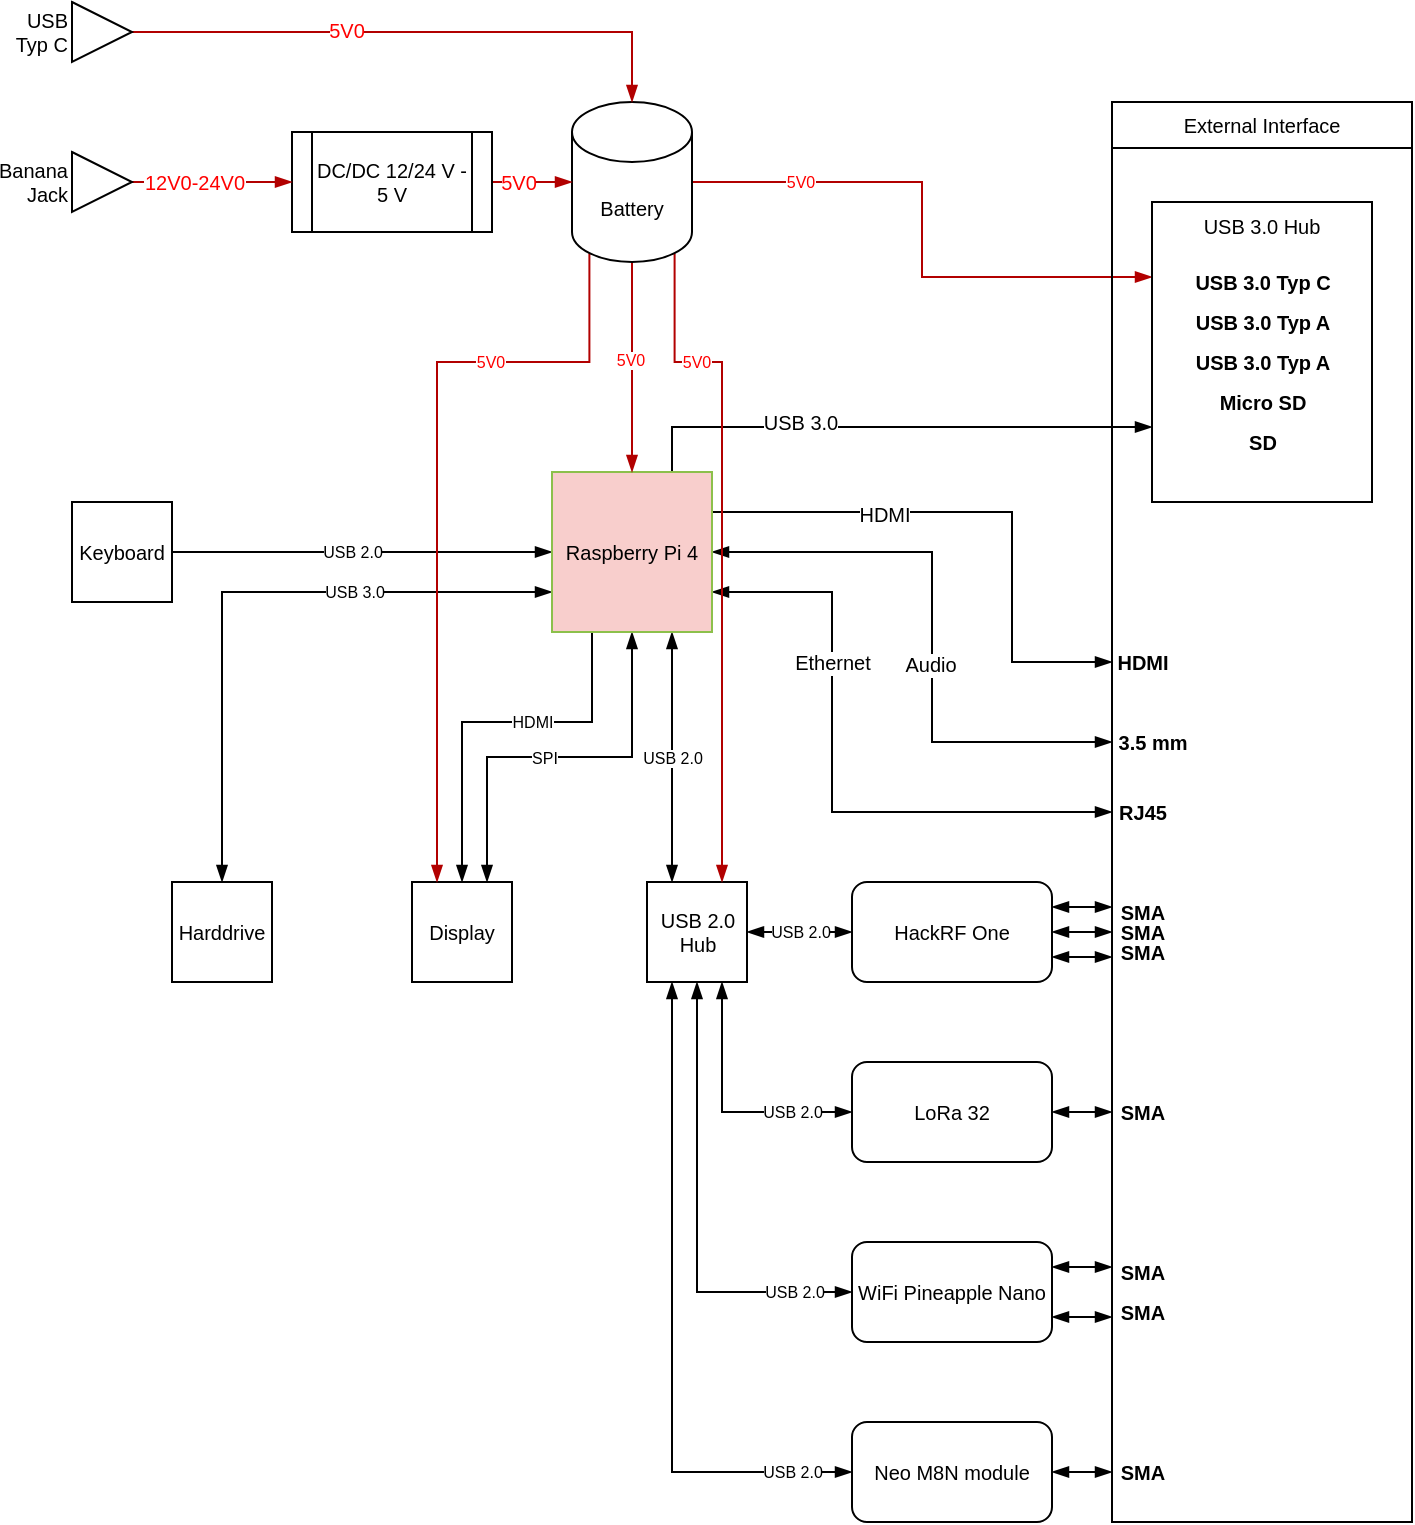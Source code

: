 <mxfile version="15.8.7" type="device"><diagram id="idg4CoNhg1AY9MbE_H4K" name="Seite-1"><mxGraphModel dx="920" dy="952" grid="1" gridSize="10" guides="1" tooltips="1" connect="1" arrows="1" fold="1" page="1" pageScale="1" pageWidth="827" pageHeight="1169" math="0" shadow="0"><root><mxCell id="0"/><mxCell id="1" parent="0"/><mxCell id="Ygw-8lBRBnuSdd4zqeo8-37" style="edgeStyle=orthogonalEdgeStyle;rounded=0;orthogonalLoop=1;jettySize=auto;html=1;exitX=0;exitY=0.75;exitDx=0;exitDy=0;entryX=0.5;entryY=0;entryDx=0;entryDy=0;fontSize=8;startArrow=blockThin;startFill=1;endArrow=blockThin;endFill=1;" edge="1" parent="1" source="Ygw-8lBRBnuSdd4zqeo8-1" target="Ygw-8lBRBnuSdd4zqeo8-17"><mxGeometry relative="1" as="geometry"/></mxCell><mxCell id="Ygw-8lBRBnuSdd4zqeo8-40" value="USB 3.0" style="edgeLabel;html=1;align=center;verticalAlign=middle;resizable=0;points=[];fontSize=8;" vertex="1" connectable="0" parent="Ygw-8lBRBnuSdd4zqeo8-37"><mxGeometry x="-0.383" relative="1" as="geometry"><mxPoint x="-4" as="offset"/></mxGeometry></mxCell><mxCell id="Ygw-8lBRBnuSdd4zqeo8-38" style="edgeStyle=orthogonalEdgeStyle;rounded=0;orthogonalLoop=1;jettySize=auto;html=1;exitX=0;exitY=0.5;exitDx=0;exitDy=0;entryX=1;entryY=0.5;entryDx=0;entryDy=0;fontSize=8;startArrow=blockThin;startFill=1;endArrow=none;endFill=0;" edge="1" parent="1" source="Ygw-8lBRBnuSdd4zqeo8-1" target="Ygw-8lBRBnuSdd4zqeo8-11"><mxGeometry relative="1" as="geometry"/></mxCell><mxCell id="Ygw-8lBRBnuSdd4zqeo8-39" value="USB 2.0" style="edgeLabel;html=1;align=center;verticalAlign=middle;resizable=0;points=[];fontSize=8;" vertex="1" connectable="0" parent="Ygw-8lBRBnuSdd4zqeo8-38"><mxGeometry x="-0.101" relative="1" as="geometry"><mxPoint x="-15" as="offset"/></mxGeometry></mxCell><mxCell id="Ygw-8lBRBnuSdd4zqeo8-43" style="edgeStyle=orthogonalEdgeStyle;rounded=0;orthogonalLoop=1;jettySize=auto;html=1;exitX=0.5;exitY=1;exitDx=0;exitDy=0;entryX=0.75;entryY=0;entryDx=0;entryDy=0;fontSize=8;startArrow=blockThin;startFill=1;endArrow=blockThin;endFill=1;" edge="1" parent="1" source="Ygw-8lBRBnuSdd4zqeo8-1" target="Ygw-8lBRBnuSdd4zqeo8-2"><mxGeometry relative="1" as="geometry"/></mxCell><mxCell id="Ygw-8lBRBnuSdd4zqeo8-45" value="SPI" style="edgeLabel;html=1;align=center;verticalAlign=middle;resizable=0;points=[];fontSize=8;" vertex="1" connectable="0" parent="Ygw-8lBRBnuSdd4zqeo8-43"><mxGeometry x="0.078" relative="1" as="geometry"><mxPoint as="offset"/></mxGeometry></mxCell><mxCell id="Ygw-8lBRBnuSdd4zqeo8-44" value="HDMI" style="edgeStyle=orthogonalEdgeStyle;rounded=0;orthogonalLoop=1;jettySize=auto;html=1;exitX=0.25;exitY=1;exitDx=0;exitDy=0;entryX=0.5;entryY=0;entryDx=0;entryDy=0;fontSize=8;startArrow=none;startFill=0;endArrow=blockThin;endFill=1;" edge="1" parent="1" source="Ygw-8lBRBnuSdd4zqeo8-1" target="Ygw-8lBRBnuSdd4zqeo8-2"><mxGeometry x="-0.21" relative="1" as="geometry"><Array as="points"><mxPoint x="330" y="380"/><mxPoint x="265" y="380"/></Array><mxPoint as="offset"/></mxGeometry></mxCell><mxCell id="Ygw-8lBRBnuSdd4zqeo8-56" value="&lt;span style=&quot;color: rgb(0 , 0 , 0) ; font-family: &amp;#34;helvetica&amp;#34; ; font-size: 8px ; font-style: normal ; font-weight: 400 ; letter-spacing: normal ; text-align: center ; text-indent: 0px ; text-transform: none ; word-spacing: 0px ; background-color: rgb(255 , 255 , 255) ; display: inline ; float: none&quot;&gt;USB 2.0&lt;/span&gt;" style="edgeStyle=orthogonalEdgeStyle;rounded=0;orthogonalLoop=1;jettySize=auto;html=1;exitX=0.75;exitY=1;exitDx=0;exitDy=0;entryX=0.25;entryY=0;entryDx=0;entryDy=0;fontSize=8;startArrow=blockThin;startFill=1;endArrow=blockThin;endFill=1;" edge="1" parent="1" source="Ygw-8lBRBnuSdd4zqeo8-1" target="Ygw-8lBRBnuSdd4zqeo8-4"><mxGeometry relative="1" as="geometry"/></mxCell><mxCell id="Ygw-8lBRBnuSdd4zqeo8-82" style="edgeStyle=orthogonalEdgeStyle;rounded=0;orthogonalLoop=1;jettySize=auto;html=1;exitX=1;exitY=0.5;exitDx=0;exitDy=0;fontSize=10;startArrow=blockThin;startFill=1;endArrow=blockThin;endFill=1;" edge="1" parent="1" source="Ygw-8lBRBnuSdd4zqeo8-1"><mxGeometry relative="1" as="geometry"><mxPoint x="590" y="390" as="targetPoint"/><Array as="points"><mxPoint x="500" y="295"/><mxPoint x="500" y="390"/></Array></mxGeometry></mxCell><mxCell id="Ygw-8lBRBnuSdd4zqeo8-86" value="Audio" style="edgeLabel;html=1;align=center;verticalAlign=middle;resizable=0;points=[];fontSize=10;" vertex="1" connectable="0" parent="Ygw-8lBRBnuSdd4zqeo8-82"><mxGeometry x="0.372" y="-1" relative="1" as="geometry"><mxPoint y="-37" as="offset"/></mxGeometry></mxCell><mxCell id="Ygw-8lBRBnuSdd4zqeo8-83" style="edgeStyle=orthogonalEdgeStyle;rounded=0;orthogonalLoop=1;jettySize=auto;html=1;exitX=1;exitY=0.75;exitDx=0;exitDy=0;entryX=0;entryY=0.5;entryDx=0;entryDy=0;fontSize=10;startArrow=blockThin;startFill=1;endArrow=blockThin;endFill=1;" edge="1" parent="1" source="Ygw-8lBRBnuSdd4zqeo8-1" target="Ygw-8lBRBnuSdd4zqeo8-14"><mxGeometry relative="1" as="geometry"><Array as="points"><mxPoint x="450" y="315"/><mxPoint x="450" y="425"/></Array></mxGeometry></mxCell><mxCell id="Ygw-8lBRBnuSdd4zqeo8-84" value="Ethernet" style="edgeLabel;html=1;align=center;verticalAlign=middle;resizable=0;points=[];fontSize=10;" vertex="1" connectable="0" parent="Ygw-8lBRBnuSdd4zqeo8-83"><mxGeometry x="0.063" relative="1" as="geometry"><mxPoint y="-70" as="offset"/></mxGeometry></mxCell><mxCell id="Ygw-8lBRBnuSdd4zqeo8-88" style="edgeStyle=orthogonalEdgeStyle;rounded=0;orthogonalLoop=1;jettySize=auto;html=1;exitX=1;exitY=0.25;exitDx=0;exitDy=0;fontSize=10;startArrow=none;startFill=0;endArrow=blockThin;endFill=1;" edge="1" parent="1" source="Ygw-8lBRBnuSdd4zqeo8-1"><mxGeometry relative="1" as="geometry"><mxPoint x="590" y="350" as="targetPoint"/><Array as="points"><mxPoint x="540" y="275"/><mxPoint x="540" y="350"/></Array></mxGeometry></mxCell><mxCell id="Ygw-8lBRBnuSdd4zqeo8-89" value="HDMI" style="edgeLabel;html=1;align=center;verticalAlign=middle;resizable=0;points=[];fontSize=10;" vertex="1" connectable="0" parent="Ygw-8lBRBnuSdd4zqeo8-88"><mxGeometry x="-0.374" y="-1" relative="1" as="geometry"><mxPoint as="offset"/></mxGeometry></mxCell><mxCell id="Ygw-8lBRBnuSdd4zqeo8-94" style="edgeStyle=orthogonalEdgeStyle;rounded=0;orthogonalLoop=1;jettySize=auto;html=1;exitX=0.75;exitY=0;exitDx=0;exitDy=0;entryX=0;entryY=0.75;entryDx=0;entryDy=0;fontSize=10;startArrow=none;startFill=0;endArrow=blockThin;endFill=1;" edge="1" parent="1" source="Ygw-8lBRBnuSdd4zqeo8-1" target="Ygw-8lBRBnuSdd4zqeo8-58"><mxGeometry relative="1" as="geometry"/></mxCell><mxCell id="Ygw-8lBRBnuSdd4zqeo8-95" value="USB 3.0" style="edgeLabel;html=1;align=center;verticalAlign=middle;resizable=0;points=[];fontSize=10;" vertex="1" connectable="0" parent="Ygw-8lBRBnuSdd4zqeo8-94"><mxGeometry x="-0.344" y="3" relative="1" as="geometry"><mxPoint as="offset"/></mxGeometry></mxCell><mxCell id="Ygw-8lBRBnuSdd4zqeo8-1" value="&lt;font style=&quot;font-size: 10px&quot;&gt;Raspberry Pi 4&lt;/font&gt;" style="whiteSpace=wrap;html=1;aspect=fixed;fillColor=#f8cecc;strokeColor=#8cc04b;" vertex="1" parent="1"><mxGeometry x="310" y="255" width="80" height="80" as="geometry"/></mxCell><mxCell id="Ygw-8lBRBnuSdd4zqeo8-2" value="Display" style="rounded=0;whiteSpace=wrap;html=1;fontSize=10;" vertex="1" parent="1"><mxGeometry x="240" y="460" width="50" height="50" as="geometry"/></mxCell><mxCell id="Ygw-8lBRBnuSdd4zqeo8-27" value="USB 2.0" style="edgeStyle=orthogonalEdgeStyle;rounded=0;orthogonalLoop=1;jettySize=auto;html=1;exitX=1;exitY=0.5;exitDx=0;exitDy=0;entryX=0;entryY=0.5;entryDx=0;entryDy=0;fontSize=8;startArrow=blockThin;startFill=1;endArrow=blockThin;endFill=1;" edge="1" parent="1" source="Ygw-8lBRBnuSdd4zqeo8-4" target="Ygw-8lBRBnuSdd4zqeo8-7"><mxGeometry relative="1" as="geometry"/></mxCell><mxCell id="Ygw-8lBRBnuSdd4zqeo8-28" style="edgeStyle=orthogonalEdgeStyle;rounded=0;orthogonalLoop=1;jettySize=auto;html=1;exitX=0.75;exitY=1;exitDx=0;exitDy=0;entryX=0;entryY=0.5;entryDx=0;entryDy=0;fontSize=10;startArrow=blockThin;startFill=1;endArrow=blockThin;endFill=1;" edge="1" parent="1" source="Ygw-8lBRBnuSdd4zqeo8-4" target="Ygw-8lBRBnuSdd4zqeo8-8"><mxGeometry relative="1" as="geometry"/></mxCell><mxCell id="Ygw-8lBRBnuSdd4zqeo8-31" value="USB 2.0" style="edgeLabel;html=1;align=center;verticalAlign=middle;resizable=0;points=[];fontSize=8;" vertex="1" connectable="0" parent="Ygw-8lBRBnuSdd4zqeo8-28"><mxGeometry x="0.203" relative="1" as="geometry"><mxPoint x="22" as="offset"/></mxGeometry></mxCell><mxCell id="Ygw-8lBRBnuSdd4zqeo8-29" style="edgeStyle=orthogonalEdgeStyle;rounded=0;orthogonalLoop=1;jettySize=auto;html=1;exitX=0.5;exitY=1;exitDx=0;exitDy=0;entryX=0;entryY=0.5;entryDx=0;entryDy=0;fontSize=10;startArrow=blockThin;startFill=1;endArrow=blockThin;endFill=1;" edge="1" parent="1" source="Ygw-8lBRBnuSdd4zqeo8-4" target="Ygw-8lBRBnuSdd4zqeo8-9"><mxGeometry relative="1" as="geometry"/></mxCell><mxCell id="Ygw-8lBRBnuSdd4zqeo8-32" value="USB 2.0" style="edgeLabel;html=1;align=center;verticalAlign=middle;resizable=0;points=[];fontSize=8;" vertex="1" connectable="0" parent="Ygw-8lBRBnuSdd4zqeo8-29"><mxGeometry x="0.505" relative="1" as="geometry"><mxPoint x="28" as="offset"/></mxGeometry></mxCell><mxCell id="Ygw-8lBRBnuSdd4zqeo8-30" style="edgeStyle=orthogonalEdgeStyle;rounded=0;orthogonalLoop=1;jettySize=auto;html=1;exitX=0.25;exitY=1;exitDx=0;exitDy=0;entryX=0;entryY=0.5;entryDx=0;entryDy=0;fontSize=10;startArrow=blockThin;startFill=1;endArrow=blockThin;endFill=1;" edge="1" parent="1" source="Ygw-8lBRBnuSdd4zqeo8-4" target="Ygw-8lBRBnuSdd4zqeo8-10"><mxGeometry relative="1" as="geometry"/></mxCell><mxCell id="Ygw-8lBRBnuSdd4zqeo8-33" value="USB 2.0" style="edgeLabel;html=1;align=center;verticalAlign=middle;resizable=0;points=[];fontSize=8;" vertex="1" connectable="0" parent="Ygw-8lBRBnuSdd4zqeo8-30"><mxGeometry x="0.651" y="1" relative="1" as="geometry"><mxPoint x="28" y="1" as="offset"/></mxGeometry></mxCell><mxCell id="Ygw-8lBRBnuSdd4zqeo8-4" value="USB 2.0 Hub" style="rounded=0;whiteSpace=wrap;html=1;fontSize=10;" vertex="1" parent="1"><mxGeometry x="357.5" y="460" width="50" height="50" as="geometry"/></mxCell><mxCell id="Ygw-8lBRBnuSdd4zqeo8-21" style="edgeStyle=orthogonalEdgeStyle;rounded=0;orthogonalLoop=1;jettySize=auto;html=1;exitX=1;exitY=0.5;exitDx=0;exitDy=0;fontSize=10;endArrow=blockThin;endFill=1;startArrow=blockThin;startFill=1;" edge="1" parent="1" source="Ygw-8lBRBnuSdd4zqeo8-7"><mxGeometry relative="1" as="geometry"><mxPoint x="590" y="484.759" as="targetPoint"/></mxGeometry></mxCell><mxCell id="Ygw-8lBRBnuSdd4zqeo8-22" style="edgeStyle=orthogonalEdgeStyle;rounded=0;orthogonalLoop=1;jettySize=auto;html=1;exitX=1;exitY=0.25;exitDx=0;exitDy=0;fontSize=10;startArrow=blockThin;startFill=1;endArrow=blockThin;endFill=1;" edge="1" parent="1" source="Ygw-8lBRBnuSdd4zqeo8-7"><mxGeometry relative="1" as="geometry"><mxPoint x="590" y="472.619" as="targetPoint"/></mxGeometry></mxCell><mxCell id="Ygw-8lBRBnuSdd4zqeo8-23" style="edgeStyle=orthogonalEdgeStyle;rounded=0;orthogonalLoop=1;jettySize=auto;html=1;exitX=1;exitY=0.75;exitDx=0;exitDy=0;fontSize=10;startArrow=blockThin;startFill=1;endArrow=blockThin;endFill=1;" edge="1" parent="1" source="Ygw-8lBRBnuSdd4zqeo8-7"><mxGeometry relative="1" as="geometry"><mxPoint x="590" y="497.381" as="targetPoint"/></mxGeometry></mxCell><mxCell id="Ygw-8lBRBnuSdd4zqeo8-7" value="HackRF One" style="rounded=1;whiteSpace=wrap;html=1;fontSize=10;" vertex="1" parent="1"><mxGeometry x="460" y="460" width="100" height="50" as="geometry"/></mxCell><mxCell id="Ygw-8lBRBnuSdd4zqeo8-20" style="edgeStyle=orthogonalEdgeStyle;rounded=0;orthogonalLoop=1;jettySize=auto;html=1;exitX=1;exitY=0.5;exitDx=0;exitDy=0;fontSize=10;endArrow=blockThin;endFill=1;startArrow=blockThin;startFill=1;" edge="1" parent="1" source="Ygw-8lBRBnuSdd4zqeo8-8"><mxGeometry relative="1" as="geometry"><mxPoint x="590" y="575" as="targetPoint"/></mxGeometry></mxCell><mxCell id="Ygw-8lBRBnuSdd4zqeo8-8" value="LoRa 32" style="rounded=1;whiteSpace=wrap;html=1;fontSize=10;" vertex="1" parent="1"><mxGeometry x="460" y="550" width="100" height="50" as="geometry"/></mxCell><mxCell id="Ygw-8lBRBnuSdd4zqeo8-24" style="edgeStyle=orthogonalEdgeStyle;rounded=0;orthogonalLoop=1;jettySize=auto;html=1;exitX=1;exitY=0.25;exitDx=0;exitDy=0;fontSize=10;startArrow=blockThin;startFill=1;endArrow=blockThin;endFill=1;" edge="1" parent="1" source="Ygw-8lBRBnuSdd4zqeo8-9"><mxGeometry relative="1" as="geometry"><mxPoint x="590" y="652.286" as="targetPoint"/></mxGeometry></mxCell><mxCell id="Ygw-8lBRBnuSdd4zqeo8-25" style="edgeStyle=orthogonalEdgeStyle;rounded=0;orthogonalLoop=1;jettySize=auto;html=1;exitX=1;exitY=0.75;exitDx=0;exitDy=0;fontSize=10;startArrow=blockThin;startFill=1;endArrow=blockThin;endFill=1;" edge="1" parent="1" source="Ygw-8lBRBnuSdd4zqeo8-9"><mxGeometry relative="1" as="geometry"><mxPoint x="590" y="677.429" as="targetPoint"/></mxGeometry></mxCell><mxCell id="Ygw-8lBRBnuSdd4zqeo8-9" value="WiFi Pineapple Nano" style="rounded=1;whiteSpace=wrap;html=1;fontSize=10;" vertex="1" parent="1"><mxGeometry x="460" y="640" width="100" height="50" as="geometry"/></mxCell><mxCell id="Ygw-8lBRBnuSdd4zqeo8-18" style="edgeStyle=orthogonalEdgeStyle;rounded=0;orthogonalLoop=1;jettySize=auto;html=1;exitX=1;exitY=0.5;exitDx=0;exitDy=0;fontSize=10;startArrow=blockThin;startFill=1;endArrow=blockThin;endFill=1;" edge="1" parent="1" source="Ygw-8lBRBnuSdd4zqeo8-10"><mxGeometry relative="1" as="geometry"><mxPoint x="590" y="755" as="targetPoint"/></mxGeometry></mxCell><mxCell id="Ygw-8lBRBnuSdd4zqeo8-10" value="Neo M8N module" style="rounded=1;whiteSpace=wrap;html=1;fontSize=10;" vertex="1" parent="1"><mxGeometry x="460" y="730" width="100" height="50" as="geometry"/></mxCell><mxCell id="Ygw-8lBRBnuSdd4zqeo8-11" value="Keyboard" style="rounded=0;whiteSpace=wrap;html=1;fontSize=10;" vertex="1" parent="1"><mxGeometry x="70" y="270" width="50" height="50" as="geometry"/></mxCell><mxCell id="Ygw-8lBRBnuSdd4zqeo8-52" style="edgeStyle=orthogonalEdgeStyle;rounded=0;orthogonalLoop=1;jettySize=auto;html=1;exitX=0.5;exitY=1;exitDx=0;exitDy=0;exitPerimeter=0;entryX=0.5;entryY=0;entryDx=0;entryDy=0;fontSize=8;startArrow=none;startFill=0;endArrow=blockThin;endFill=1;fillColor=#e51400;strokeColor=#B20000;" edge="1" parent="1" source="Ygw-8lBRBnuSdd4zqeo8-12" target="Ygw-8lBRBnuSdd4zqeo8-1"><mxGeometry relative="1" as="geometry"/></mxCell><mxCell id="Ygw-8lBRBnuSdd4zqeo8-63" value="5V0" style="edgeLabel;html=1;align=center;verticalAlign=middle;resizable=0;points=[];fontSize=8;fontColor=#FF0000;" vertex="1" connectable="0" parent="Ygw-8lBRBnuSdd4zqeo8-52"><mxGeometry x="-0.071" y="-1" relative="1" as="geometry"><mxPoint as="offset"/></mxGeometry></mxCell><mxCell id="Ygw-8lBRBnuSdd4zqeo8-53" style="edgeStyle=orthogonalEdgeStyle;rounded=0;orthogonalLoop=1;jettySize=auto;html=1;exitX=0.145;exitY=1;exitDx=0;exitDy=-4.35;exitPerimeter=0;entryX=0.25;entryY=0;entryDx=0;entryDy=0;fontSize=8;startArrow=none;startFill=0;endArrow=blockThin;endFill=1;fillColor=#e51400;strokeColor=#B20000;" edge="1" parent="1" source="Ygw-8lBRBnuSdd4zqeo8-12" target="Ygw-8lBRBnuSdd4zqeo8-2"><mxGeometry relative="1" as="geometry"><Array as="points"><mxPoint x="329" y="200"/><mxPoint x="252" y="200"/></Array></mxGeometry></mxCell><mxCell id="Ygw-8lBRBnuSdd4zqeo8-54" value="5V0" style="edgeLabel;html=1;align=center;verticalAlign=middle;resizable=0;points=[];fontSize=8;fontColor=#FF0000;" vertex="1" connectable="0" parent="Ygw-8lBRBnuSdd4zqeo8-53"><mxGeometry x="-0.466" relative="1" as="geometry"><mxPoint as="offset"/></mxGeometry></mxCell><mxCell id="Ygw-8lBRBnuSdd4zqeo8-57" value="&lt;font color=&quot;#ff0000&quot;&gt;5V0&lt;/font&gt;" style="edgeStyle=orthogonalEdgeStyle;rounded=0;orthogonalLoop=1;jettySize=auto;html=1;exitX=0.855;exitY=1;exitDx=0;exitDy=-4.35;exitPerimeter=0;entryX=0.75;entryY=0;entryDx=0;entryDy=0;fontSize=8;startArrow=none;startFill=0;endArrow=blockThin;endFill=1;fillColor=#e51400;strokeColor=#B20000;" edge="1" parent="1" source="Ygw-8lBRBnuSdd4zqeo8-12" target="Ygw-8lBRBnuSdd4zqeo8-4"><mxGeometry x="-0.612" relative="1" as="geometry"><Array as="points"><mxPoint x="371" y="200"/><mxPoint x="395" y="200"/></Array><mxPoint as="offset"/></mxGeometry></mxCell><mxCell id="Ygw-8lBRBnuSdd4zqeo8-64" style="edgeStyle=orthogonalEdgeStyle;rounded=0;orthogonalLoop=1;jettySize=auto;html=1;exitX=1;exitY=0.5;exitDx=0;exitDy=0;exitPerimeter=0;entryX=0;entryY=0.25;entryDx=0;entryDy=0;fontSize=8;startArrow=none;startFill=0;endArrow=blockThin;endFill=1;fillColor=#e51400;strokeColor=#B20000;" edge="1" parent="1" source="Ygw-8lBRBnuSdd4zqeo8-12" target="Ygw-8lBRBnuSdd4zqeo8-58"><mxGeometry relative="1" as="geometry"/></mxCell><mxCell id="Ygw-8lBRBnuSdd4zqeo8-65" value="5V0" style="edgeLabel;html=1;align=center;verticalAlign=middle;resizable=0;points=[];fontSize=8;fontColor=#FF0000;" vertex="1" connectable="0" parent="Ygw-8lBRBnuSdd4zqeo8-64"><mxGeometry x="-0.616" relative="1" as="geometry"><mxPoint as="offset"/></mxGeometry></mxCell><mxCell id="Ygw-8lBRBnuSdd4zqeo8-12" value="Battery" style="shape=cylinder3;whiteSpace=wrap;html=1;boundedLbl=1;backgroundOutline=1;size=15;fontSize=10;" vertex="1" parent="1"><mxGeometry x="320" y="70" width="60" height="80" as="geometry"/></mxCell><mxCell id="Ygw-8lBRBnuSdd4zqeo8-51" style="edgeStyle=orthogonalEdgeStyle;rounded=0;orthogonalLoop=1;jettySize=auto;html=1;exitX=1;exitY=0.5;exitDx=0;exitDy=0;entryX=0;entryY=0.5;entryDx=0;entryDy=0;entryPerimeter=0;fontSize=8;startArrow=none;startFill=0;endArrow=blockThin;endFill=1;fillColor=#e51400;strokeColor=#B20000;" edge="1" parent="1" source="Ygw-8lBRBnuSdd4zqeo8-13" target="Ygw-8lBRBnuSdd4zqeo8-12"><mxGeometry relative="1" as="geometry"/></mxCell><mxCell id="Ygw-8lBRBnuSdd4zqeo8-96" value="5V0" style="edgeLabel;html=1;align=center;verticalAlign=middle;resizable=0;points=[];fontSize=10;fontColor=#FF0000;" vertex="1" connectable="0" parent="Ygw-8lBRBnuSdd4zqeo8-51"><mxGeometry x="-0.352" relative="1" as="geometry"><mxPoint as="offset"/></mxGeometry></mxCell><mxCell id="Ygw-8lBRBnuSdd4zqeo8-13" value="DC/DC 12/24 V - 5 V" style="shape=process;whiteSpace=wrap;html=1;backgroundOutline=1;fontSize=10;" vertex="1" parent="1"><mxGeometry x="180" y="85" width="100" height="50" as="geometry"/></mxCell><mxCell id="Ygw-8lBRBnuSdd4zqeo8-14" value="External Interface" style="swimlane;fontSize=10;fontStyle=0" vertex="1" parent="1"><mxGeometry x="590" y="70" width="150" height="710" as="geometry"><mxRectangle x="580" y="790" width="120" height="23" as="alternateBounds"/></mxGeometry></mxCell><mxCell id="Ygw-8lBRBnuSdd4zqeo8-58" value="USB 3.0 Hub" style="rounded=0;whiteSpace=wrap;html=1;fontSize=10;verticalAlign=top;" vertex="1" parent="Ygw-8lBRBnuSdd4zqeo8-14"><mxGeometry x="20" y="50" width="110" height="150" as="geometry"/></mxCell><mxCell id="Ygw-8lBRBnuSdd4zqeo8-66" value="SMA" style="text;strokeColor=none;fillColor=none;html=1;fontSize=10;fontStyle=1;verticalAlign=middle;align=center;" vertex="1" parent="Ygw-8lBRBnuSdd4zqeo8-14"><mxGeometry y="400" width="30" height="10" as="geometry"/></mxCell><mxCell id="Ygw-8lBRBnuSdd4zqeo8-70" value="SMA" style="text;strokeColor=none;fillColor=none;html=1;fontSize=10;fontStyle=1;verticalAlign=middle;align=center;" vertex="1" parent="Ygw-8lBRBnuSdd4zqeo8-14"><mxGeometry y="410" width="30" height="10" as="geometry"/></mxCell><mxCell id="Ygw-8lBRBnuSdd4zqeo8-71" value="SMA" style="text;strokeColor=none;fillColor=none;html=1;fontSize=10;fontStyle=1;verticalAlign=middle;align=center;" vertex="1" parent="Ygw-8lBRBnuSdd4zqeo8-14"><mxGeometry y="420" width="30" height="10" as="geometry"/></mxCell><mxCell id="Ygw-8lBRBnuSdd4zqeo8-72" value="SMA" style="text;strokeColor=none;fillColor=none;html=1;fontSize=10;fontStyle=1;verticalAlign=middle;align=center;" vertex="1" parent="Ygw-8lBRBnuSdd4zqeo8-14"><mxGeometry y="500" width="30" height="10" as="geometry"/></mxCell><mxCell id="Ygw-8lBRBnuSdd4zqeo8-73" value="SMA" style="text;strokeColor=none;fillColor=none;html=1;fontSize=10;fontStyle=1;verticalAlign=middle;align=center;" vertex="1" parent="Ygw-8lBRBnuSdd4zqeo8-14"><mxGeometry y="580" width="30" height="10" as="geometry"/></mxCell><mxCell id="Ygw-8lBRBnuSdd4zqeo8-74" value="SMA" style="text;strokeColor=none;fillColor=none;html=1;fontSize=10;fontStyle=1;verticalAlign=middle;align=center;" vertex="1" parent="Ygw-8lBRBnuSdd4zqeo8-14"><mxGeometry y="600" width="30" height="10" as="geometry"/></mxCell><mxCell id="Ygw-8lBRBnuSdd4zqeo8-75" value="SMA" style="text;strokeColor=none;fillColor=none;html=1;fontSize=10;fontStyle=1;verticalAlign=middle;align=center;" vertex="1" parent="Ygw-8lBRBnuSdd4zqeo8-14"><mxGeometry y="680" width="30" height="10" as="geometry"/></mxCell><mxCell id="Ygw-8lBRBnuSdd4zqeo8-77" value="USB 3.0 Typ C" style="text;strokeColor=none;fillColor=none;html=1;fontSize=10;fontStyle=1;verticalAlign=middle;align=center;" vertex="1" parent="Ygw-8lBRBnuSdd4zqeo8-14"><mxGeometry x="40" y="80" width="70" height="20" as="geometry"/></mxCell><mxCell id="Ygw-8lBRBnuSdd4zqeo8-78" value="USB 3.0 Typ A" style="text;strokeColor=none;fillColor=none;html=1;fontSize=10;fontStyle=1;verticalAlign=middle;align=center;" vertex="1" parent="Ygw-8lBRBnuSdd4zqeo8-14"><mxGeometry x="40" y="100" width="70" height="20" as="geometry"/></mxCell><mxCell id="Ygw-8lBRBnuSdd4zqeo8-79" value="USB 3.0 Typ A" style="text;strokeColor=none;fillColor=none;html=1;fontSize=10;fontStyle=1;verticalAlign=middle;align=center;" vertex="1" parent="Ygw-8lBRBnuSdd4zqeo8-14"><mxGeometry x="40" y="120" width="70" height="20" as="geometry"/></mxCell><mxCell id="Ygw-8lBRBnuSdd4zqeo8-80" value="Micro SD" style="text;strokeColor=none;fillColor=none;html=1;fontSize=10;fontStyle=1;verticalAlign=middle;align=center;" vertex="1" parent="Ygw-8lBRBnuSdd4zqeo8-14"><mxGeometry x="40" y="140" width="70" height="20" as="geometry"/></mxCell><mxCell id="Ygw-8lBRBnuSdd4zqeo8-81" value="SD" style="text;strokeColor=none;fillColor=none;html=1;fontSize=10;fontStyle=1;verticalAlign=middle;align=center;" vertex="1" parent="Ygw-8lBRBnuSdd4zqeo8-14"><mxGeometry x="40" y="160" width="70" height="20" as="geometry"/></mxCell><mxCell id="Ygw-8lBRBnuSdd4zqeo8-85" value="RJ45" style="text;strokeColor=none;fillColor=none;html=1;fontSize=10;fontStyle=1;verticalAlign=middle;align=center;" vertex="1" parent="Ygw-8lBRBnuSdd4zqeo8-14"><mxGeometry x="-20" y="345" width="70" height="20" as="geometry"/></mxCell><mxCell id="Ygw-8lBRBnuSdd4zqeo8-87" value="3.5 mm" style="text;strokeColor=none;fillColor=none;html=1;fontSize=10;fontStyle=1;verticalAlign=middle;align=center;" vertex="1" parent="Ygw-8lBRBnuSdd4zqeo8-14"><mxGeometry y="310" width="40" height="20" as="geometry"/></mxCell><mxCell id="Ygw-8lBRBnuSdd4zqeo8-90" value="HDMI" style="text;strokeColor=none;fillColor=none;html=1;fontSize=10;fontStyle=1;verticalAlign=middle;align=center;" vertex="1" parent="Ygw-8lBRBnuSdd4zqeo8-14"><mxGeometry x="-20" y="270" width="70" height="20" as="geometry"/></mxCell><mxCell id="Ygw-8lBRBnuSdd4zqeo8-98" style="edgeStyle=orthogonalEdgeStyle;rounded=0;orthogonalLoop=1;jettySize=auto;html=1;exitX=1;exitY=0.5;exitDx=0;exitDy=0;entryX=0.5;entryY=0;entryDx=0;entryDy=0;entryPerimeter=0;fontSize=10;startArrow=none;startFill=0;endArrow=blockThin;endFill=1;fillColor=#e51400;strokeColor=#B20000;" edge="1" parent="1" source="Ygw-8lBRBnuSdd4zqeo8-15" target="Ygw-8lBRBnuSdd4zqeo8-12"><mxGeometry relative="1" as="geometry"/></mxCell><mxCell id="Ygw-8lBRBnuSdd4zqeo8-99" value="5V0" style="edgeLabel;html=1;align=center;verticalAlign=middle;resizable=0;points=[];fontSize=10;fontColor=#FF0000;" vertex="1" connectable="0" parent="Ygw-8lBRBnuSdd4zqeo8-98"><mxGeometry x="-0.253" y="1" relative="1" as="geometry"><mxPoint as="offset"/></mxGeometry></mxCell><mxCell id="Ygw-8lBRBnuSdd4zqeo8-15" value="USB Typ C" style="triangle;whiteSpace=wrap;html=1;fontSize=10;labelPosition=left;verticalLabelPosition=middle;align=right;verticalAlign=middle;" vertex="1" parent="1"><mxGeometry x="70" y="20" width="30" height="30" as="geometry"/></mxCell><mxCell id="Ygw-8lBRBnuSdd4zqeo8-50" style="edgeStyle=orthogonalEdgeStyle;rounded=0;orthogonalLoop=1;jettySize=auto;html=1;exitX=1;exitY=0.5;exitDx=0;exitDy=0;entryX=0;entryY=0.5;entryDx=0;entryDy=0;fontSize=8;startArrow=none;startFill=0;endArrow=blockThin;endFill=1;fillColor=#e51400;strokeColor=#B20000;" edge="1" parent="1" source="Ygw-8lBRBnuSdd4zqeo8-16" target="Ygw-8lBRBnuSdd4zqeo8-13"><mxGeometry relative="1" as="geometry"/></mxCell><mxCell id="Ygw-8lBRBnuSdd4zqeo8-100" value="12V0-24V0" style="edgeLabel;html=1;align=center;verticalAlign=middle;resizable=0;points=[];fontSize=10;fontColor=#FF0000;" vertex="1" connectable="0" parent="Ygw-8lBRBnuSdd4zqeo8-50"><mxGeometry x="-0.242" relative="1" as="geometry"><mxPoint as="offset"/></mxGeometry></mxCell><mxCell id="Ygw-8lBRBnuSdd4zqeo8-16" value="Banana Jack" style="triangle;whiteSpace=wrap;html=1;fontSize=10;labelPosition=left;verticalLabelPosition=middle;align=right;verticalAlign=middle;" vertex="1" parent="1"><mxGeometry x="70" y="95" width="30" height="30" as="geometry"/></mxCell><mxCell id="Ygw-8lBRBnuSdd4zqeo8-17" value="Harddrive" style="rounded=0;whiteSpace=wrap;html=1;fontSize=10;" vertex="1" parent="1"><mxGeometry x="120" y="460" width="50" height="50" as="geometry"/></mxCell></root></mxGraphModel></diagram></mxfile>